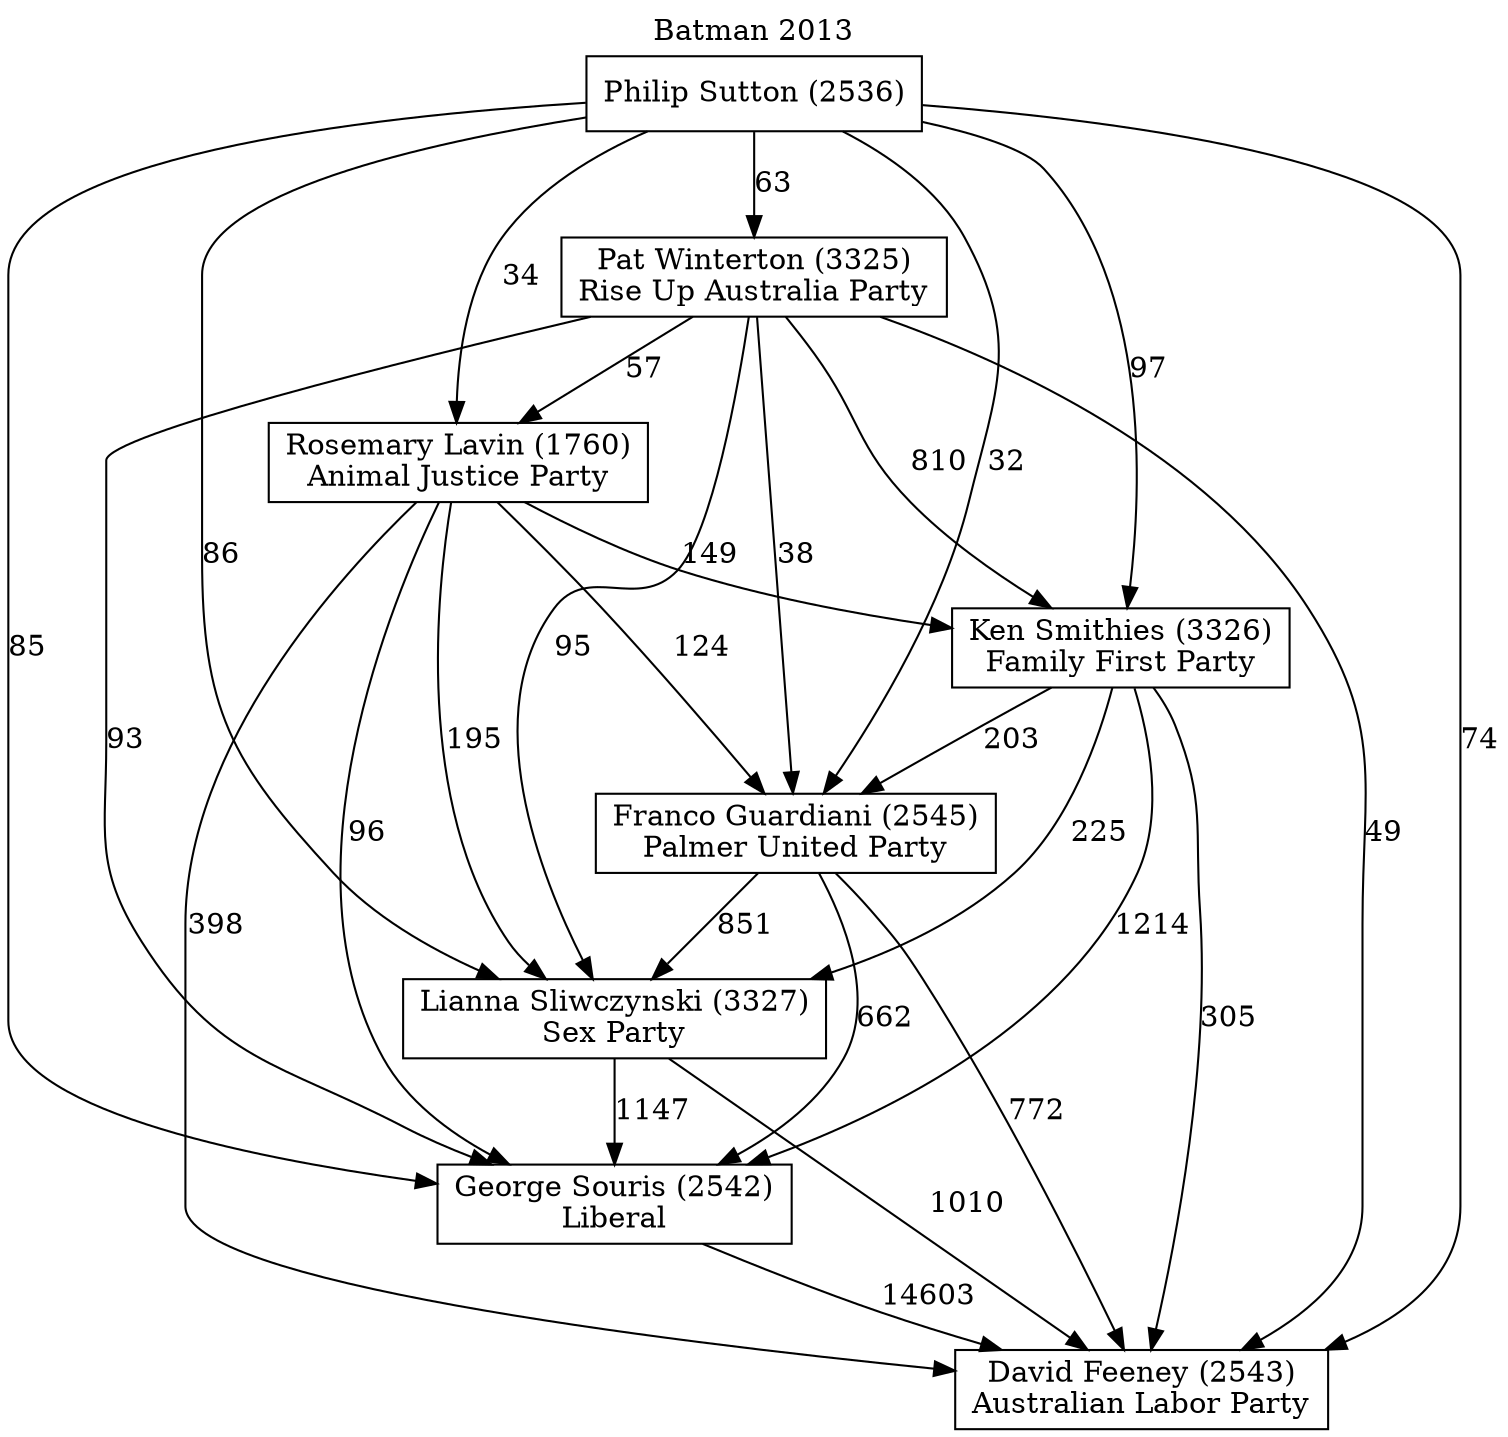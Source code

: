 // House preference flow
digraph "David Feeney (2543)_Batman_2013" {
	graph [label="Batman 2013" labelloc=t mclimit=10]
	node [shape=box]
	"David Feeney (2543)" [label="David Feeney (2543)
Australian Labor Party"]
	"Franco Guardiani (2545)" [label="Franco Guardiani (2545)
Palmer United Party"]
	"George Souris (2542)" [label="George Souris (2542)
Liberal"]
	"Ken Smithies (3326)" [label="Ken Smithies (3326)
Family First Party"]
	"Lianna Sliwczynski (3327)" [label="Lianna Sliwczynski (3327)
Sex Party"]
	"Pat Winterton (3325)" [label="Pat Winterton (3325)
Rise Up Australia Party"]
	"Philip Sutton (2536)" [label="Philip Sutton (2536)
"]
	"Rosemary Lavin (1760)" [label="Rosemary Lavin (1760)
Animal Justice Party"]
	"Franco Guardiani (2545)" -> "David Feeney (2543)" [label=772]
	"Franco Guardiani (2545)" -> "George Souris (2542)" [label=662]
	"Franco Guardiani (2545)" -> "Lianna Sliwczynski (3327)" [label=851]
	"George Souris (2542)" -> "David Feeney (2543)" [label=14603]
	"Ken Smithies (3326)" -> "David Feeney (2543)" [label=305]
	"Ken Smithies (3326)" -> "Franco Guardiani (2545)" [label=203]
	"Ken Smithies (3326)" -> "George Souris (2542)" [label=1214]
	"Ken Smithies (3326)" -> "Lianna Sliwczynski (3327)" [label=225]
	"Lianna Sliwczynski (3327)" -> "David Feeney (2543)" [label=1010]
	"Lianna Sliwczynski (3327)" -> "George Souris (2542)" [label=1147]
	"Pat Winterton (3325)" -> "David Feeney (2543)" [label=49]
	"Pat Winterton (3325)" -> "Franco Guardiani (2545)" [label=38]
	"Pat Winterton (3325)" -> "George Souris (2542)" [label=93]
	"Pat Winterton (3325)" -> "Ken Smithies (3326)" [label=810]
	"Pat Winterton (3325)" -> "Lianna Sliwczynski (3327)" [label=95]
	"Pat Winterton (3325)" -> "Rosemary Lavin (1760)" [label=57]
	"Philip Sutton (2536)" -> "David Feeney (2543)" [label=74]
	"Philip Sutton (2536)" -> "Franco Guardiani (2545)" [label=32]
	"Philip Sutton (2536)" -> "George Souris (2542)" [label=85]
	"Philip Sutton (2536)" -> "Ken Smithies (3326)" [label=97]
	"Philip Sutton (2536)" -> "Lianna Sliwczynski (3327)" [label=86]
	"Philip Sutton (2536)" -> "Pat Winterton (3325)" [label=63]
	"Philip Sutton (2536)" -> "Rosemary Lavin (1760)" [label=34]
	"Rosemary Lavin (1760)" -> "David Feeney (2543)" [label=398]
	"Rosemary Lavin (1760)" -> "Franco Guardiani (2545)" [label=124]
	"Rosemary Lavin (1760)" -> "George Souris (2542)" [label=96]
	"Rosemary Lavin (1760)" -> "Ken Smithies (3326)" [label=149]
	"Rosemary Lavin (1760)" -> "Lianna Sliwczynski (3327)" [label=195]
}
